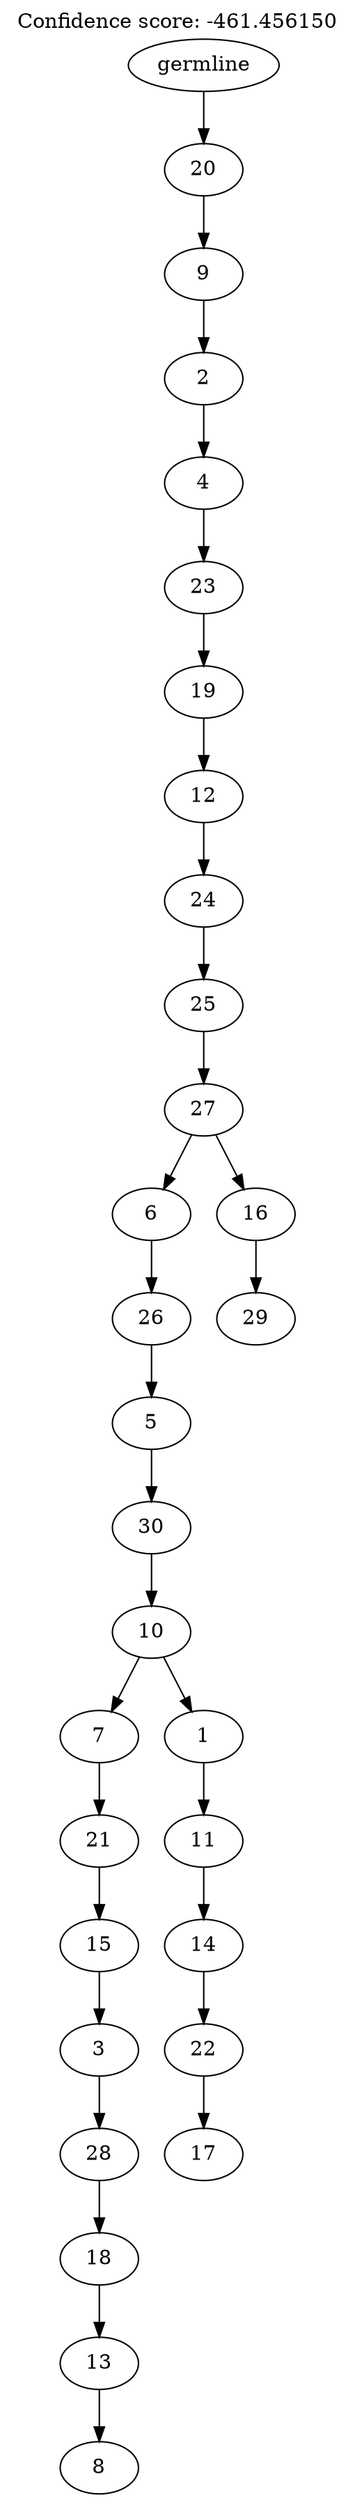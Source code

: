 digraph g {
	"29" -> "30";
	"30" [label="8"];
	"28" -> "29";
	"29" [label="13"];
	"27" -> "28";
	"28" [label="18"];
	"26" -> "27";
	"27" [label="28"];
	"25" -> "26";
	"26" [label="3"];
	"24" -> "25";
	"25" [label="15"];
	"23" -> "24";
	"24" [label="21"];
	"21" -> "22";
	"22" [label="17"];
	"20" -> "21";
	"21" [label="22"];
	"19" -> "20";
	"20" [label="14"];
	"18" -> "19";
	"19" [label="11"];
	"17" -> "18";
	"18" [label="1"];
	"17" -> "23";
	"23" [label="7"];
	"16" -> "17";
	"17" [label="10"];
	"15" -> "16";
	"16" [label="30"];
	"14" -> "15";
	"15" [label="5"];
	"13" -> "14";
	"14" [label="26"];
	"11" -> "12";
	"12" [label="29"];
	"10" -> "11";
	"11" [label="16"];
	"10" -> "13";
	"13" [label="6"];
	"9" -> "10";
	"10" [label="27"];
	"8" -> "9";
	"9" [label="25"];
	"7" -> "8";
	"8" [label="24"];
	"6" -> "7";
	"7" [label="12"];
	"5" -> "6";
	"6" [label="19"];
	"4" -> "5";
	"5" [label="23"];
	"3" -> "4";
	"4" [label="4"];
	"2" -> "3";
	"3" [label="2"];
	"1" -> "2";
	"2" [label="9"];
	"0" -> "1";
	"1" [label="20"];
	"0" [label="germline"];
	labelloc="t";
	label="Confidence score: -461.456150";
}
